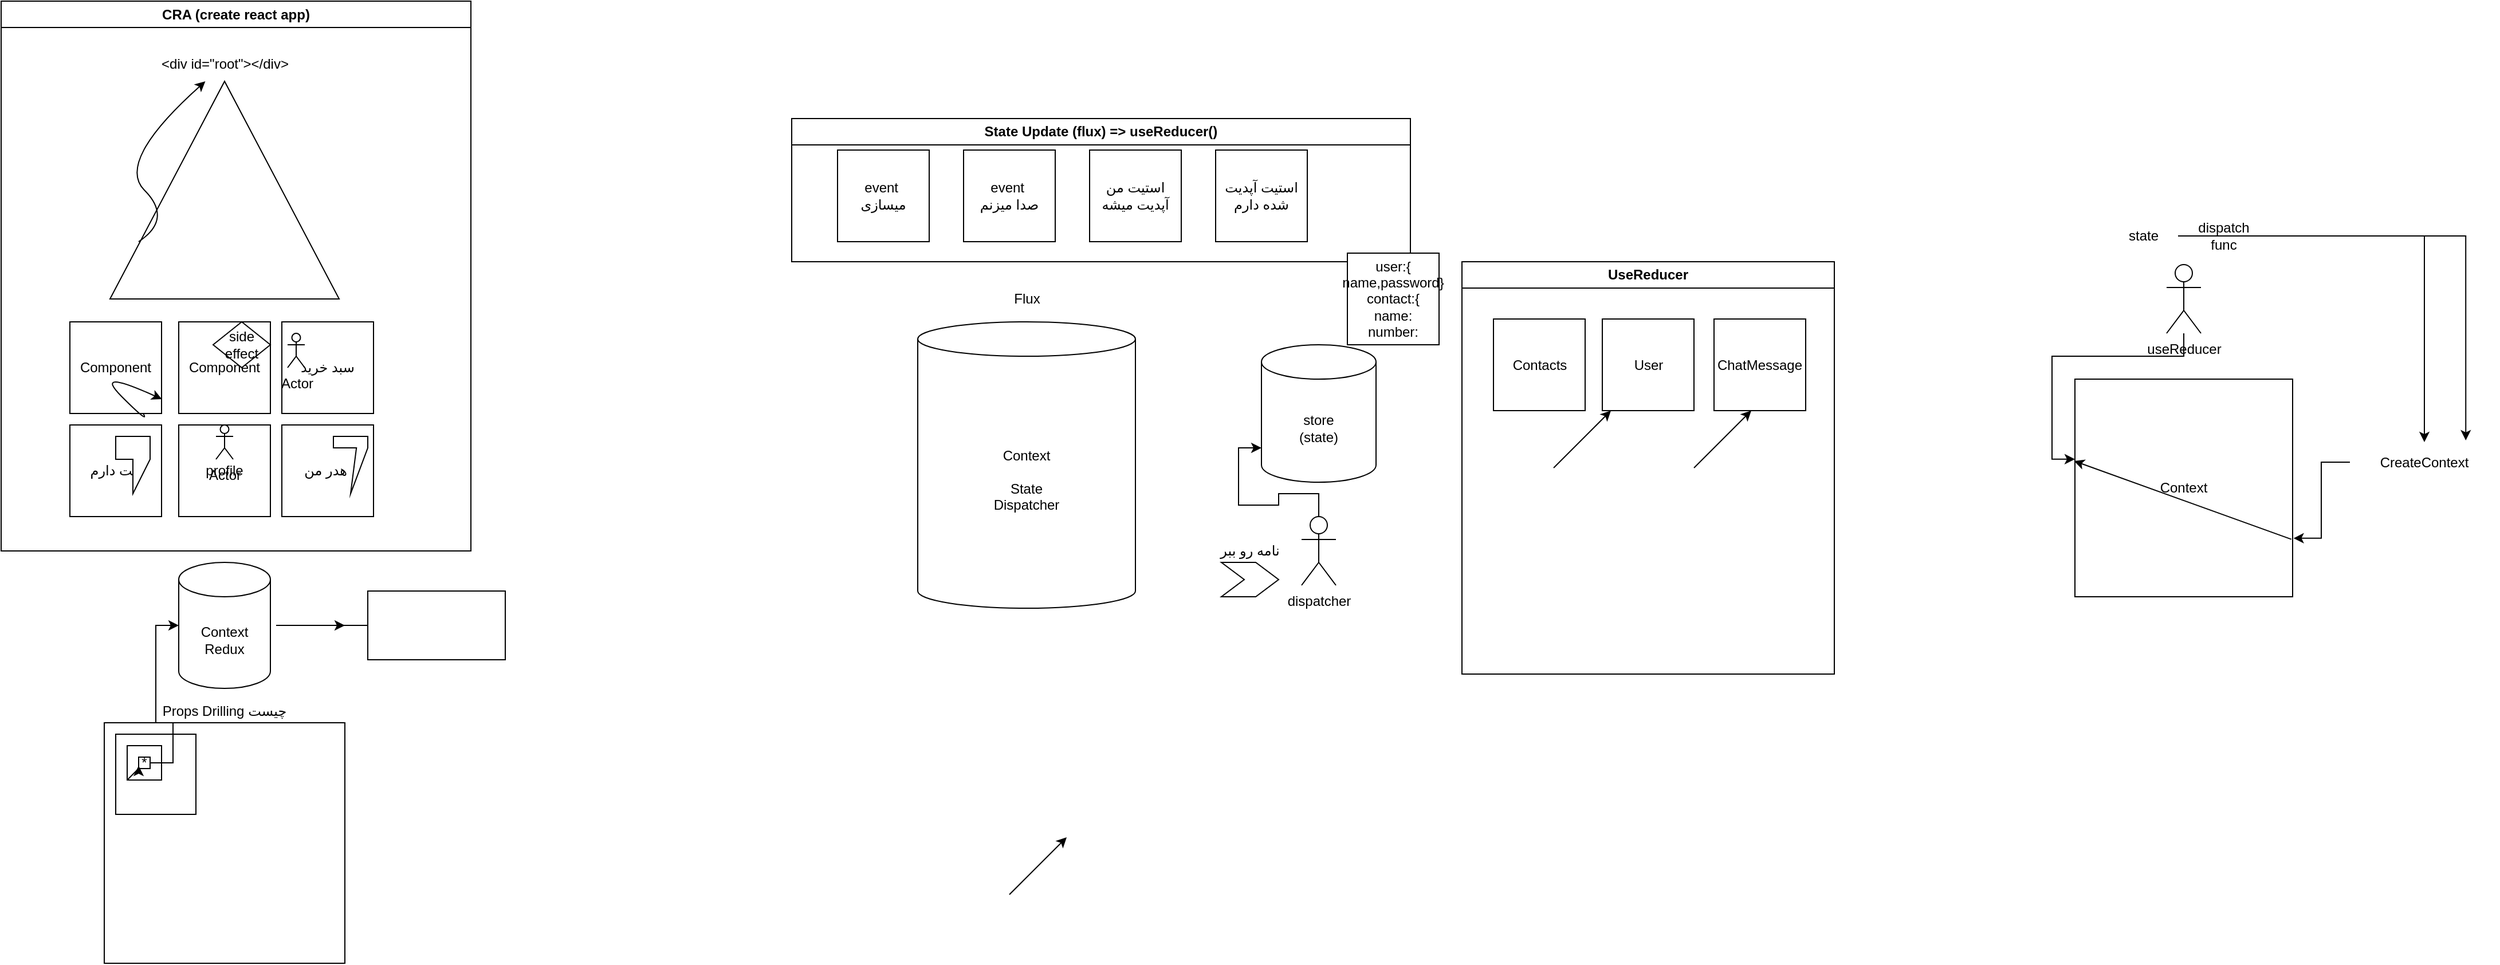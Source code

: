 <mxfile version="20.8.1" type="device"><diagram id="F2j4GgXj-LyiH6Weufmi" name="Page-1"><mxGraphModel dx="864" dy="444" grid="1" gridSize="10" guides="1" tooltips="1" connect="1" arrows="1" fold="1" page="1" pageScale="1" pageWidth="850" pageHeight="1100" math="0" shadow="0"><root><mxCell id="0"/><mxCell id="1" parent="0"/><mxCell id="Vjm8L-qQPr2WNu3jBZb--1" value="CRA (create react app)" style="swimlane;whiteSpace=wrap;html=1;" vertex="1" parent="1"><mxGeometry x="100" y="160" width="410" height="480" as="geometry"/></mxCell><mxCell id="Vjm8L-qQPr2WNu3jBZb--2" value="" style="triangle;whiteSpace=wrap;html=1;rotation=-90;" vertex="1" parent="Vjm8L-qQPr2WNu3jBZb--1"><mxGeometry x="100" y="65" width="190" height="200" as="geometry"/></mxCell><mxCell id="Vjm8L-qQPr2WNu3jBZb--3" value="&amp;lt;div id=&quot;root&quot;&amp;gt;&amp;lt;/div&amp;gt;" style="text;html=1;strokeColor=none;fillColor=none;align=center;verticalAlign=middle;whiteSpace=wrap;rounded=0;" vertex="1" parent="Vjm8L-qQPr2WNu3jBZb--1"><mxGeometry x="127.5" y="40" width="135" height="30" as="geometry"/></mxCell><mxCell id="Vjm8L-qQPr2WNu3jBZb--4" value="" style="curved=1;endArrow=classic;html=1;rounded=0;exitX=0.263;exitY=0.125;exitDx=0;exitDy=0;exitPerimeter=0;" edge="1" parent="Vjm8L-qQPr2WNu3jBZb--1" source="Vjm8L-qQPr2WNu3jBZb--2" target="Vjm8L-qQPr2WNu3jBZb--3"><mxGeometry width="50" height="50" relative="1" as="geometry"><mxPoint x="100" y="190" as="sourcePoint"/><mxPoint x="150" y="140" as="targetPoint"/><Array as="points"><mxPoint x="150" y="190"/><mxPoint x="100" y="140"/></Array></mxGeometry></mxCell><mxCell id="Vjm8L-qQPr2WNu3jBZb--5" value="Component" style="whiteSpace=wrap;html=1;aspect=fixed;" vertex="1" parent="Vjm8L-qQPr2WNu3jBZb--1"><mxGeometry x="60" y="280" width="80" height="80" as="geometry"/></mxCell><mxCell id="Vjm8L-qQPr2WNu3jBZb--7" value="هدر من&amp;nbsp;" style="whiteSpace=wrap;html=1;aspect=fixed;" vertex="1" parent="Vjm8L-qQPr2WNu3jBZb--1"><mxGeometry x="245" y="370" width="80" height="80" as="geometry"/></mxCell><mxCell id="Vjm8L-qQPr2WNu3jBZb--6" value="Component" style="whiteSpace=wrap;html=1;aspect=fixed;" vertex="1" parent="Vjm8L-qQPr2WNu3jBZb--1"><mxGeometry x="155" y="280" width="80" height="80" as="geometry"/></mxCell><mxCell id="Vjm8L-qQPr2WNu3jBZb--9" value="چت دارم" style="whiteSpace=wrap;html=1;aspect=fixed;" vertex="1" parent="Vjm8L-qQPr2WNu3jBZb--1"><mxGeometry x="60" y="370" width="80" height="80" as="geometry"/></mxCell><mxCell id="Vjm8L-qQPr2WNu3jBZb--8" value="profile" style="whiteSpace=wrap;html=1;aspect=fixed;" vertex="1" parent="Vjm8L-qQPr2WNu3jBZb--1"><mxGeometry x="155" y="370" width="80" height="80" as="geometry"/></mxCell><mxCell id="Vjm8L-qQPr2WNu3jBZb--12" value="side effect" style="rhombus;whiteSpace=wrap;html=1;" vertex="1" parent="Vjm8L-qQPr2WNu3jBZb--1"><mxGeometry x="185" y="280" width="50" height="40" as="geometry"/></mxCell><mxCell id="Vjm8L-qQPr2WNu3jBZb--13" value="" style="curved=1;endArrow=classic;html=1;rounded=0;entryX=1.004;entryY=0.844;entryDx=0;entryDy=0;entryPerimeter=0;" edge="1" parent="Vjm8L-qQPr2WNu3jBZb--1" source="Vjm8L-qQPr2WNu3jBZb--5" target="Vjm8L-qQPr2WNu3jBZb--5"><mxGeometry width="50" height="50" relative="1" as="geometry"><mxPoint x="80" y="370" as="sourcePoint"/><mxPoint x="130" y="320" as="targetPoint"/><Array as="points"><mxPoint x="130" y="370"/><mxPoint x="80" y="320"/></Array></mxGeometry></mxCell><mxCell id="Vjm8L-qQPr2WNu3jBZb--14" value="Actor" style="shape=umlActor;verticalLabelPosition=bottom;verticalAlign=top;html=1;outlineConnect=0;" vertex="1" parent="Vjm8L-qQPr2WNu3jBZb--1"><mxGeometry x="187.5" y="370" width="15" height="30" as="geometry"/></mxCell><mxCell id="Vjm8L-qQPr2WNu3jBZb--17" value="" style="shape=callout;whiteSpace=wrap;html=1;perimeter=calloutPerimeter;" vertex="1" parent="Vjm8L-qQPr2WNu3jBZb--1"><mxGeometry x="100" y="380" width="30" height="50" as="geometry"/></mxCell><mxCell id="Vjm8L-qQPr2WNu3jBZb--18" value="" style="shape=callout;whiteSpace=wrap;html=1;perimeter=calloutPerimeter;size=40;position=0.67;" vertex="1" parent="Vjm8L-qQPr2WNu3jBZb--1"><mxGeometry x="290" y="380" width="30" height="50" as="geometry"/></mxCell><mxCell id="Vjm8L-qQPr2WNu3jBZb--10" value="سبد خرید" style="whiteSpace=wrap;html=1;aspect=fixed;" vertex="1" parent="1"><mxGeometry x="345" y="440" width="80" height="80" as="geometry"/></mxCell><mxCell id="Vjm8L-qQPr2WNu3jBZb--15" value="Actor" style="shape=umlActor;verticalLabelPosition=bottom;verticalAlign=top;html=1;outlineConnect=0;" vertex="1" parent="1"><mxGeometry x="350" y="450" width="15" height="30" as="geometry"/></mxCell><mxCell id="Vjm8L-qQPr2WNu3jBZb--21" value="Props Drilling چیست" style="text;html=1;strokeColor=none;fillColor=none;align=center;verticalAlign=middle;whiteSpace=wrap;rounded=0;" vertex="1" parent="1"><mxGeometry x="185" y="740" width="220" height="80" as="geometry"/></mxCell><mxCell id="Vjm8L-qQPr2WNu3jBZb--22" value="" style="whiteSpace=wrap;html=1;aspect=fixed;" vertex="1" parent="1"><mxGeometry x="190" y="790" width="210" height="210" as="geometry"/></mxCell><mxCell id="Vjm8L-qQPr2WNu3jBZb--23" value="" style="whiteSpace=wrap;html=1;aspect=fixed;" vertex="1" parent="1"><mxGeometry x="200" y="800" width="70" height="70" as="geometry"/></mxCell><mxCell id="Vjm8L-qQPr2WNu3jBZb--24" value="" style="whiteSpace=wrap;html=1;aspect=fixed;" vertex="1" parent="1"><mxGeometry x="210" y="810" width="30" height="30" as="geometry"/></mxCell><mxCell id="Vjm8L-qQPr2WNu3jBZb--32" style="edgeStyle=orthogonalEdgeStyle;rounded=0;orthogonalLoop=1;jettySize=auto;html=1;entryX=0;entryY=0.5;entryDx=0;entryDy=0;entryPerimeter=0;" edge="1" parent="1" source="Vjm8L-qQPr2WNu3jBZb--25" target="Vjm8L-qQPr2WNu3jBZb--11"><mxGeometry relative="1" as="geometry"/></mxCell><mxCell id="Vjm8L-qQPr2WNu3jBZb--25" value="*" style="whiteSpace=wrap;html=1;aspect=fixed;" vertex="1" parent="1"><mxGeometry x="220" y="820" width="10" height="10" as="geometry"/></mxCell><mxCell id="Vjm8L-qQPr2WNu3jBZb--31" value="" style="endArrow=classic;html=1;rounded=0;entryX=0;entryY=0.75;entryDx=0;entryDy=0;" edge="1" parent="1" target="Vjm8L-qQPr2WNu3jBZb--25"><mxGeometry width="50" height="50" relative="1" as="geometry"><mxPoint x="210" y="840" as="sourcePoint"/><mxPoint x="260" y="790" as="targetPoint"/><Array as="points"><mxPoint x="220" y="830"/></Array></mxGeometry></mxCell><mxCell id="Vjm8L-qQPr2WNu3jBZb--11" value="Context&lt;br&gt;Redux" style="shape=cylinder3;whiteSpace=wrap;html=1;boundedLbl=1;backgroundOutline=1;size=15;" vertex="1" parent="1"><mxGeometry x="255" y="650" width="80" height="110" as="geometry"/></mxCell><mxCell id="Vjm8L-qQPr2WNu3jBZb--35" style="edgeStyle=orthogonalEdgeStyle;rounded=0;orthogonalLoop=1;jettySize=auto;html=1;" edge="1" parent="1" source="Vjm8L-qQPr2WNu3jBZb--33"><mxGeometry relative="1" as="geometry"><mxPoint x="400" y="705" as="targetPoint"/><Array as="points"><mxPoint x="340" y="705"/><mxPoint x="340" y="705"/></Array></mxGeometry></mxCell><mxCell id="Vjm8L-qQPr2WNu3jBZb--33" value="" style="rounded=0;whiteSpace=wrap;html=1;" vertex="1" parent="1"><mxGeometry x="420" y="675" width="120" height="60" as="geometry"/></mxCell><mxCell id="Vjm8L-qQPr2WNu3jBZb--36" value="Context&lt;br&gt;&lt;br&gt;State&lt;br&gt;Dispatcher" style="shape=cylinder3;whiteSpace=wrap;html=1;boundedLbl=1;backgroundOutline=1;size=15;" vertex="1" parent="1"><mxGeometry x="900" y="440" width="190" height="250" as="geometry"/></mxCell><mxCell id="Vjm8L-qQPr2WNu3jBZb--37" value="Flux" style="text;html=1;strokeColor=none;fillColor=none;align=center;verticalAlign=middle;whiteSpace=wrap;rounded=0;" vertex="1" parent="1"><mxGeometry x="962.5" y="410" width="65" height="20" as="geometry"/></mxCell><mxCell id="Vjm8L-qQPr2WNu3jBZb--38" value="State Update (flux) =&amp;gt; useReducer()" style="swimlane;whiteSpace=wrap;html=1;" vertex="1" parent="1"><mxGeometry x="790" y="262.5" width="540" height="125" as="geometry"/></mxCell><mxCell id="Vjm8L-qQPr2WNu3jBZb--40" value="event&amp;nbsp;&lt;br&gt;میسازی" style="whiteSpace=wrap;html=1;aspect=fixed;" vertex="1" parent="Vjm8L-qQPr2WNu3jBZb--38"><mxGeometry x="40" y="27.5" width="80" height="80" as="geometry"/></mxCell><mxCell id="Vjm8L-qQPr2WNu3jBZb--41" value="event&amp;nbsp;&lt;br&gt;صدا میزنم" style="whiteSpace=wrap;html=1;aspect=fixed;" vertex="1" parent="Vjm8L-qQPr2WNu3jBZb--38"><mxGeometry x="150" y="27.5" width="80" height="80" as="geometry"/></mxCell><mxCell id="Vjm8L-qQPr2WNu3jBZb--42" value="استیت من آپدیت میشه&lt;span style=&quot;color: rgba(0, 0, 0, 0); font-family: monospace; font-size: 0px; text-align: start;&quot;&gt;%3CmxGraphModel%3E%3Croot%3E%3CmxCell%20id%3D%220%22%2F%3E%3CmxCell%20id%3D%221%22%20parent%3D%220%22%2F%3E%3CmxCell%20id%3D%222%22%20value%3D%22event%26amp%3Bnbsp%3B%26lt%3Bbr%26gt%3B%D8%B5%D8%AF%D8%A7%20%D9%85%DB%8C%D8%B2%D9%86%D9%85%22%20style%3D%22whiteSpace%3Dwrap%3Bhtml%3D1%3Baspect%3Dfixed%3B%22%20vertex%3D%221%22%20parent%3D%221%22%3E%3CmxGeometry%20x%3D%22940%22%20y%3D%22290%22%20width%3D%2280%22%20height%3D%2280%22%20as%3D%22geometry%22%2F%3E%3C%2FmxCell%3E%3C%2Froot%3E%3C%2FmxGraphModel%3E&lt;/span&gt;" style="whiteSpace=wrap;html=1;aspect=fixed;" vertex="1" parent="Vjm8L-qQPr2WNu3jBZb--38"><mxGeometry x="260" y="27.5" width="80" height="80" as="geometry"/></mxCell><mxCell id="Vjm8L-qQPr2WNu3jBZb--43" value="استیت آپدیت شده دارم" style="whiteSpace=wrap;html=1;aspect=fixed;" vertex="1" parent="Vjm8L-qQPr2WNu3jBZb--38"><mxGeometry x="370" y="27.5" width="80" height="80" as="geometry"/></mxCell><mxCell id="Vjm8L-qQPr2WNu3jBZb--49" value="user:{&lt;br&gt;name,password}&lt;br&gt;contact:{&lt;br&gt;name:&lt;br&gt;number:" style="whiteSpace=wrap;html=1;aspect=fixed;" vertex="1" parent="1"><mxGeometry x="1275" y="380" width="80" height="80" as="geometry"/></mxCell><mxCell id="Vjm8L-qQPr2WNu3jBZb--50" value="UseReducer" style="swimlane;whiteSpace=wrap;html=1;" vertex="1" parent="1"><mxGeometry x="1375" y="387.5" width="325" height="360" as="geometry"/></mxCell><mxCell id="Vjm8L-qQPr2WNu3jBZb--56" value="ChatMessage" style="whiteSpace=wrap;html=1;aspect=fixed;" vertex="1" parent="Vjm8L-qQPr2WNu3jBZb--50"><mxGeometry x="220" y="50" width="80" height="80" as="geometry"/></mxCell><mxCell id="Vjm8L-qQPr2WNu3jBZb--58" value="User" style="whiteSpace=wrap;html=1;aspect=fixed;" vertex="1" parent="Vjm8L-qQPr2WNu3jBZb--50"><mxGeometry x="122.5" y="50" width="80" height="80" as="geometry"/></mxCell><mxCell id="Vjm8L-qQPr2WNu3jBZb--57" value="Contacts" style="whiteSpace=wrap;html=1;aspect=fixed;" vertex="1" parent="Vjm8L-qQPr2WNu3jBZb--50"><mxGeometry x="27.5" y="50" width="80" height="80" as="geometry"/></mxCell><mxCell id="Vjm8L-qQPr2WNu3jBZb--65" value="" style="endArrow=classic;html=1;rounded=0;" edge="1" parent="Vjm8L-qQPr2WNu3jBZb--50"><mxGeometry width="50" height="50" relative="1" as="geometry"><mxPoint x="80" y="180" as="sourcePoint"/><mxPoint x="130" y="130" as="targetPoint"/></mxGeometry></mxCell><mxCell id="Vjm8L-qQPr2WNu3jBZb--66" value="" style="endArrow=classic;html=1;rounded=0;" edge="1" parent="Vjm8L-qQPr2WNu3jBZb--50"><mxGeometry width="50" height="50" relative="1" as="geometry"><mxPoint x="202.5" y="180" as="sourcePoint"/><mxPoint x="252.5" y="130" as="targetPoint"/></mxGeometry></mxCell><mxCell id="Vjm8L-qQPr2WNu3jBZb--64" value="" style="endArrow=classic;html=1;rounded=0;" edge="1" parent="1"><mxGeometry width="50" height="50" relative="1" as="geometry"><mxPoint x="980" y="940" as="sourcePoint"/><mxPoint x="1030" y="890" as="targetPoint"/></mxGeometry></mxCell><mxCell id="Vjm8L-qQPr2WNu3jBZb--67" value="store&lt;br&gt;(state)" style="shape=cylinder3;whiteSpace=wrap;html=1;boundedLbl=1;backgroundOutline=1;size=15;" vertex="1" parent="1"><mxGeometry x="1200" y="460" width="100" height="120" as="geometry"/></mxCell><mxCell id="Vjm8L-qQPr2WNu3jBZb--68" style="edgeStyle=orthogonalEdgeStyle;rounded=0;orthogonalLoop=1;jettySize=auto;html=1;entryX=0;entryY=0.75;entryDx=0;entryDy=0;entryPerimeter=0;" edge="1" parent="1" source="Vjm8L-qQPr2WNu3jBZb--69" target="Vjm8L-qQPr2WNu3jBZb--67"><mxGeometry relative="1" as="geometry"/></mxCell><mxCell id="Vjm8L-qQPr2WNu3jBZb--69" value="dispatcher" style="shape=umlActor;verticalLabelPosition=bottom;verticalAlign=top;html=1;outlineConnect=0;" vertex="1" parent="1"><mxGeometry x="1235" y="610" width="30" height="60" as="geometry"/></mxCell><mxCell id="Vjm8L-qQPr2WNu3jBZb--70" value="نامه رو ببر" style="text;html=1;strokeColor=none;fillColor=none;align=center;verticalAlign=middle;whiteSpace=wrap;rounded=0;" vertex="1" parent="1"><mxGeometry x="1160" y="625" width="60" height="30" as="geometry"/></mxCell><mxCell id="Vjm8L-qQPr2WNu3jBZb--71" value="" style="shape=step;perimeter=stepPerimeter;whiteSpace=wrap;html=1;fixedSize=1;" vertex="1" parent="1"><mxGeometry x="1165" y="650" width="50" height="30" as="geometry"/></mxCell><mxCell id="Vjm8L-qQPr2WNu3jBZb--72" value="Context" style="whiteSpace=wrap;html=1;aspect=fixed;" vertex="1" parent="1"><mxGeometry x="1910" y="490" width="190" height="190" as="geometry"/></mxCell><mxCell id="Vjm8L-qQPr2WNu3jBZb--75" style="edgeStyle=orthogonalEdgeStyle;rounded=0;orthogonalLoop=1;jettySize=auto;html=1;entryX=0;entryY=0.368;entryDx=0;entryDy=0;entryPerimeter=0;" edge="1" parent="1" source="Vjm8L-qQPr2WNu3jBZb--73" target="Vjm8L-qQPr2WNu3jBZb--72"><mxGeometry relative="1" as="geometry"/></mxCell><mxCell id="Vjm8L-qQPr2WNu3jBZb--73" value="useReducer" style="shape=umlActor;verticalLabelPosition=bottom;verticalAlign=top;html=1;outlineConnect=0;" vertex="1" parent="1"><mxGeometry x="1990" y="390" width="30" height="60" as="geometry"/></mxCell><mxCell id="Vjm8L-qQPr2WNu3jBZb--83" style="edgeStyle=orthogonalEdgeStyle;rounded=0;orthogonalLoop=1;jettySize=auto;html=1;entryX=0.778;entryY=-0.044;entryDx=0;entryDy=0;entryPerimeter=0;" edge="1" parent="1" source="Vjm8L-qQPr2WNu3jBZb--76" target="Vjm8L-qQPr2WNu3jBZb--80"><mxGeometry relative="1" as="geometry"/></mxCell><mxCell id="Vjm8L-qQPr2WNu3jBZb--76" value="state" style="text;html=1;strokeColor=none;fillColor=none;align=center;verticalAlign=middle;whiteSpace=wrap;rounded=0;" vertex="1" parent="1"><mxGeometry x="1940" y="350" width="60" height="30" as="geometry"/></mxCell><mxCell id="Vjm8L-qQPr2WNu3jBZb--82" style="edgeStyle=orthogonalEdgeStyle;rounded=0;orthogonalLoop=1;jettySize=auto;html=1;" edge="1" parent="1" source="Vjm8L-qQPr2WNu3jBZb--77" target="Vjm8L-qQPr2WNu3jBZb--80"><mxGeometry relative="1" as="geometry"/></mxCell><mxCell id="Vjm8L-qQPr2WNu3jBZb--77" value="dispatch&lt;br&gt;func" style="text;html=1;strokeColor=none;fillColor=none;align=center;verticalAlign=middle;whiteSpace=wrap;rounded=0;" vertex="1" parent="1"><mxGeometry x="2010" y="350" width="60" height="30" as="geometry"/></mxCell><mxCell id="Vjm8L-qQPr2WNu3jBZb--81" style="edgeStyle=orthogonalEdgeStyle;rounded=0;orthogonalLoop=1;jettySize=auto;html=1;entryX=1.004;entryY=0.731;entryDx=0;entryDy=0;entryPerimeter=0;" edge="1" parent="1" source="Vjm8L-qQPr2WNu3jBZb--80" target="Vjm8L-qQPr2WNu3jBZb--72"><mxGeometry relative="1" as="geometry"/></mxCell><mxCell id="Vjm8L-qQPr2WNu3jBZb--80" value="CreateContext" style="text;html=1;strokeColor=none;fillColor=none;align=center;verticalAlign=middle;whiteSpace=wrap;rounded=0;" vertex="1" parent="1"><mxGeometry x="2150" y="545" width="130" height="35" as="geometry"/></mxCell><mxCell id="Vjm8L-qQPr2WNu3jBZb--84" value="" style="endArrow=classic;html=1;rounded=0;entryX=-0.004;entryY=0.376;entryDx=0;entryDy=0;entryPerimeter=0;exitX=0.994;exitY=0.736;exitDx=0;exitDy=0;exitPerimeter=0;" edge="1" parent="1" source="Vjm8L-qQPr2WNu3jBZb--72" target="Vjm8L-qQPr2WNu3jBZb--72"><mxGeometry width="50" height="50" relative="1" as="geometry"><mxPoint x="2080" y="630" as="sourcePoint"/><mxPoint x="2130" y="580" as="targetPoint"/></mxGeometry></mxCell></root></mxGraphModel></diagram></mxfile>